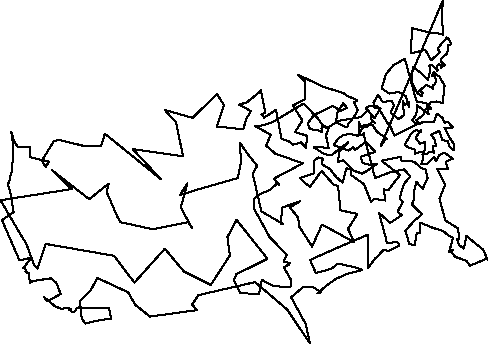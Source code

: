unitsize(0.001cm);
draw((7810,6053)--(7798,5709));
draw((7798,5709)--(7821,5457));
draw((7821,5457)--(7744,5476));
draw((7744,5476)--(7547,5503));
draw((7547,5503)--(7324,5560));
draw((7324,5560)--(7264,5575));
draw((7264,5575)--(7254,5129));
draw((7254,5129)--(7503,5191));
draw((7503,5191)--(7606,5009));
draw((7606,5009)--(7759,5143));
draw((7759,5143)--(7724,5210));
draw((7724,5210)--(7802,5317));
draw((7802,5317)--(7848,5358));
draw((7848,5358)--(7874,5405));
draw((7874,5405)--(7883,5408));
draw((7883,5408)--(7927,5365));
draw((7927,5365)--(7962,5287));
draw((7962,5287)--(7913,5280));
draw((7913,5280)--(7890,5130));
draw((7890,5130)--(7790,5038));
draw((7790,5038)--(7772,4989));
draw((7772,4989)--(7846,4923));
draw((7846,4923)--(7777,4869));
draw((7777,4869)--(7783,4912));
draw((7783,4912)--(7744,4933));
draw((7744,4933)--(7716,4909));
draw((7716,4909)--(7702,4815));
draw((7702,4815)--(7726,4833));
draw((7726,4833)--(7700,4854));
draw((7700,4854)--(7622,4917));
draw((7622,4917)--(7576,4915));
draw((7576,4915)--(7583,4813));
draw((7583,4813)--(7570,4741));
draw((7570,4741)--(7547,4664));
draw((7547,4664)--(7417,4788));
draw((7417,4788)--(7295,4887));
draw((7295,4887)--(7267,4779));
draw((7267,4779)--(7259,4630));
draw((7259,4630)--(7338,4481));
draw((7338,4481)--(7364,4427));
draw((7364,4427)--(7443,4375));
draw((7443,4375)--(7458,4428));
draw((7458,4428)--(7399,4467));
draw((7399,4467)--(7520,4572));
draw((7520,4572)--(7647,4504));
draw((7647,4504)--(7631,4573));
draw((7631,4573)--(7674,4579));
draw((7674,4579)--(7679,4581));
draw((7679,4581)--(7692,4666));
draw((7692,4666)--(7673,4718));
draw((7673,4718)--(7617,4724));
draw((7617,4724)--(7654,4795));
draw((7654,4795)--(7698,4745));
draw((7698,4745)--(7752,4721));
draw((7752,4721)--(7848,4546));
draw((7848,4546)--(7832,4542));
draw((7832,4542)--(7817,4252));
draw((7817,4252)--(7698,4279));
draw((7698,4279)--(7613,4275));
draw((7613,4275)--(7549,4208));
draw((7549,4208)--(7534,4227));
draw((7534,4227)--(7562,4058));
draw((7562,4058)--(7349,4219));
draw((7349,4219)--(7355,4151));
draw((7355,4151)--(7344,4046));
draw((7344,4046)--(7271,3948));
draw((7271,3948)--(7351,3877));
draw((7351,3877)--(6958,3678));
draw((6958,3678)--(6862,3892));
draw((6862,3892)--(6864,3854));
draw((6864,3854)--(6660,4193));
draw((6660,4193)--(6524,4207));
draw((6524,4207)--(6450,4160));
draw((6450,4160)--(6557,4047));
draw((6557,4047)--(6537,3982));
draw((6537,3982)--(6621,3891));
draw((6621,3891)--(6602,3920));
draw((6602,3920)--(6567,3922));
draw((6567,3922)--(6454,3821));
draw((6454,3821)--(6376,3819));
draw((6376,3819)--(6333,3909));
draw((6333,3909)--(6340,3870));
draw((6340,3870)--(6327,3745));
draw((6327,3745)--(6365,3679));
draw((6365,3679)--(6427,3717));
draw((6427,3717)--(6426,3656));
draw((6426,3656)--(6617,2928));
draw((6617,2928)--(6881,3029));
draw((6881,3029)--(7131,3081));
draw((7131,3081)--(7238,2957));
draw((7238,2957)--(7125,2823));
draw((7125,2823)--(7049,2570));
draw((7049,2570)--(7104,2510));
draw((7104,2510)--(7015,2333));
draw((7015,2333)--(7087,2274));
draw((7087,2274)--(6885,2138));
draw((6885,2138)--(6686,2312));
draw((6686,2312)--(6803,1886));
draw((6803,1886)--(6826,1774));
draw((6826,1774)--(7004,1805));
draw((7004,1805)--(7046,1757));
draw((7046,1757)--(7035,1733));
draw((7035,1733)--(6932,1683));
draw((6932,1683)--(6854,1640));
draw((6854,1640)--(6765,1663));
draw((6765,1663)--(6651,1534));
draw((6651,1534)--(6621,1513));
draw((6621,1513)--(6494,1347));
draw((6494,1347)--(6496,1678));
draw((6496,1678)--(6493,1931));
draw((6493,1931)--(5914,1682));
draw((5914,1682)--(5637,1558));
draw((5637,1558)--(5472,1482));
draw((5472,1482)--(5571,1255));
draw((5571,1255)--(5840,1325));
draw((5840,1325)--(5964,1421));
draw((5964,1421)--(6258,1354));
draw((6258,1354)--(6378,1314));
draw((6378,1314)--(6379,1302));
draw((6379,1302)--(6359,1298));
draw((6359,1298)--(6136,1243));
draw((6136,1243)--(5930,1151));
draw((5930,1151)--(5788,1053));
draw((5788,1053)--(5596,892));
draw((5596,892)--(5666,914));
draw((5666,914)--(5532,998));
draw((5532,998)--(5344,1003));
draw((5344,1003)--(5136,825));
draw((5136,825)--(5393,355));
draw((5393,355)--(5469,10));
draw((5469,10)--(5070,605));
draw((5070,605)--(4500,1093));
draw((4500,1093)--(3499,863));
draw((3499,863)--(3390,698));
draw((3390,698)--(3477,599));
draw((3477,599)--(2647,485));
draw((2647,485)--(2384,695));
draw((2384,695)--(2260,913));
draw((2260,913)--(1721,1165));
draw((1721,1165)--(1595,942));
draw((1595,942)--(1406,750));
draw((1406,750)--(1443,459));
draw((1443,459)--(1503,362));
draw((1503,362)--(1790,429));
draw((1790,429)--(1961,445));
draw((1961,445)--(1926,636));
draw((1926,636)--(1415,628));
draw((1415,628)--(1422,658));
draw((1422,658)--(1361,637));
draw((1361,637)--(1322,580));
draw((1322,580)--(1276,559));
draw((1276,559)--(1253,580));
draw((1253,580)--(1249,600));
draw((1249,600)--(1254,617));
draw((1254,617)--(1212,603));
draw((1212,603)--(1213,633));
draw((1213,633)--(1082,625));
draw((1082,625)--(982,659));
draw((982,659)--(783,825));
draw((783,825)--(834,757));
draw((834,757)--(1072,883));
draw((1072,883)--(993,1084));
draw((993,1084)--(893,1161));
draw((893,1161)--(572,1108));
draw((572,1108)--(527,1077));
draw((527,1077)--(513,1247));
draw((513,1247)--(489,1254));
draw((489,1254)--(450,1274));
draw((450,1274)--(478,1256));
draw((478,1256)--(437,1344));
draw((437,1344)--(413,1338));
draw((413,1338)--(552,1526));
draw((552,1526)--(345,1476));
draw((345,1476)--(36,2185));
draw((36,2185)--(240,2327));
draw((240,2327)--(178,2702));
draw((178,2702)--(141,2814));
draw((141,2814)--(174,2901));
draw((174,2901)--(197,3021));
draw((197,3021)--(218,3031));
draw((218,3031)--(226,3415));
draw((226,3415)--(236,3494));
draw((236,3494)--(199,3743));
draw((199,3743)--(250,3578));
draw((250,3578)--(317,3476));
draw((317,3476)--(536,3481));
draw((536,3481)--(525,3297));
draw((525,3297)--(863,3219));
draw((863,3219)--(806,3123));
draw((806,3123)--(741,3235));
draw((741,3235)--(952,3583));
draw((952,3583)--(1047,3602));
draw((1047,3602)--(1482,3494));
draw((1482,3494)--(1784,3494));
draw((1784,3494)--(1851,3710));
draw((1851,3710)--(2835,2912));
draw((2835,2912)--(2342,3439));
draw((2342,3439)--(3229,3312));
draw((3229,3312)--(3108,3908));
draw((3108,3908)--(2906,4131));
draw((2906,4131)--(3396,3990));
draw((3396,3990)--(3832,4410));
draw((3832,4410)--(3950,4215));
draw((3950,4215)--(3824,3838));
draw((3824,3838)--(4293,3788));
draw((4293,3788)--(4342,3966));
draw((4342,3966)--(4427,4109));
draw((4427,4109)--(4217,4224));
draw((4217,4224)--(4354,4262));
draw((4354,4262)--(4606,4468));
draw((4606,4468)--(4602,4478));
draw((4602,4478)--(4679,4084));
draw((4679,4084)--(4607,4049));
draw((4607,4049)--(4634,4054));
draw((4634,4054)--(4655,3992));
draw((4655,3992)--(4871,4132));
draw((4871,4132)--(4965,3622));
draw((4965,3622)--(5111,3569));
draw((5111,3569)--(5160,3517));
draw((5160,3517)--(5315,3557));
draw((5315,3557)--(5316,3554));
draw((5316,3554)--(5400,3461));
draw((5400,3461)--(5417,3673));
draw((5417,3673)--(5207,3742));
draw((5207,3742)--(5336,3943));
draw((5336,3943)--(5168,4208));
draw((5168,4208)--(5385,4318));
draw((5385,4318)--(5387,4623));
draw((5387,4623)--(5259,4751));
draw((5259,4751)--(5685,4546));
draw((5685,4546)--(6058,4426));
draw((6058,4426)--(6139,4369));
draw((6139,4369)--(6237,4332));
draw((6237,4332)--(6304,4294));
draw((6304,4294)--(6241,4268));
draw((6241,4268)--(6312,4126));
draw((6312,4126)--(6259,4030));
draw((6259,4030)--(6150,3888));
draw((6150,3888)--(6120,3821));
draw((6120,3821)--(5926,3912));
draw((5926,3912)--(5955,4081));
draw((5955,4081)--(6051,4246));
draw((6051,4246)--(6123,4167));
draw((6123,4167)--(6008,4117));
draw((6008,4117)--(5871,4202));
draw((5871,4202)--(5543,4042));
draw((5543,4042)--(5427,3894));
draw((5427,3894)--(5457,3808));
draw((5457,3808)--(5541,3769));
draw((5541,3769)--(5621,3768));
draw((5621,3768)--(5678,3742));
draw((5678,3742)--(5671,3807));
draw((5671,3807)--(5706,3844));
draw((5706,3844)--(5803,3824));
draw((5803,3824)--(5751,3681));
draw((5751,3681)--(5796,3459));
draw((5796,3459)--(5649,3472));
draw((5649,3472)--(5540,3468));
draw((5540,3468)--(5719,3352));
draw((5719,3352)--(5841,3328));
draw((5841,3328)--(6140,3558));
draw((6140,3558)--(5987,3402));
draw((5987,3402)--(5960,3207));
draw((5960,3207)--(6050,3242));
draw((6050,3242)--(6204,3099));
draw((6204,3099)--(6190,2985));
draw((6190,2985)--(6422,2820));
draw((6422,2820)--(6547,2506));
draw((6547,2506)--(6597,2563));
draw((6597,2563)--(6800,2532));
draw((6800,2532)--(6766,2732));
draw((6766,2732)--(6848,2712));
draw((6848,2712)--(7055,2981));
draw((7055,2981)--(6731,3234));
draw((6731,3234)--(7076,3302));
draw((7076,3302)--(7082,3235));
draw((7082,3235)--(7299,3219));
draw((7299,3219)--(7440,3100));
draw((7440,3100)--(7503,3086));
draw((7503,3086)--(7543,2929));
draw((7543,2929)--(7458,2741));
draw((7458,2741)--(7346,2858));
draw((7346,2858)--(7309,2717));
draw((7309,2717)--(7304,2550));
draw((7304,2550)--(7267,2466));
draw((7267,2466)--(7351,2376));
draw((7351,2376)--(7448,2291));
draw((7448,2291)--(7315,2181));
draw((7315,2181)--(7152,2000));
draw((7152,2000)--(7218,1773));
draw((7218,1773)--(7240,1762));
draw((7240,1762)--(7314,1739));
draw((7314,1739)--(7352,1952));
draw((7352,1952)--(7416,1953));
draw((7416,1953)--(7418,2139));
draw((7418,2139)--(7643,2048));
draw((7643,2048)--(7822,1992));
draw((7822,1992)--(7905,1921));
draw((7905,1921)--(7989,1876));
draw((7989,1876)--(7926,1627));
draw((7926,1627)--(7985,1657));
draw((7985,1657)--(7973,1606));
draw((7973,1606)--(8038,1535));
draw((8038,1535)--(8228,1471));
draw((8228,1471)--(8292,1383));
draw((8292,1383)--(8594,1510));
draw((8594,1510)--(8605,1479));
draw((8605,1479)--(8525,1664));
draw((8525,1664)--(8229,1905));
draw((8229,1905)--(8184,1685));
draw((8184,1685)--(8098,1746));
draw((8098,1746)--(8063,1860));
draw((8063,1860)--(8080,1835));
draw((8080,1835)--(8101,1876));
draw((8101,1876)--(8080,2039));
draw((8080,2039)--(7856,2181));
draw((7856,2181)--(7753,2564));
draw((7753,2564)--(7851,2809));
draw((7851,2809)--(7715,3086));
draw((7715,3086)--(7909,3080));
draw((7909,3080)--(7861,3216));
draw((7861,3216)--(7989,3271));
draw((7989,3271)--(7838,3375));
draw((7838,3375)--(7747,3329));
draw((7747,3329)--(7695,3220));
draw((7695,3220)--(7657,3301));
draw((7657,3301)--(7532,3175));
draw((7532,3175)--(7434,3173));
draw((7434,3173)--(7453,3229));
draw((7453,3229)--(7475,3388));
draw((7475,3388)--(7422,3390));
draw((7422,3390)--(7316,3360));
draw((7316,3360)--(7321,3429));
draw((7321,3429)--(7199,3469));
draw((7199,3469)--(7141,3514));
draw((7141,3514)--(7262,3725));
draw((7262,3725)--(7342,3775));
draw((7342,3775)--(7429,3737));
draw((7429,3737)--(7423,3776));
draw((7423,3776)--(7331,3634));
draw((7331,3634)--(7370,3588));
draw((7370,3588)--(7408,3534));
draw((7408,3534)--(7492,3560));
draw((7492,3560)--(7494,3430));
draw((7494,3430)--(7452,3339));
draw((7452,3339)--(7533,3358));
draw((7533,3358)--(7582,3396));
draw((7582,3396)--(7654,3377));
draw((7654,3377)--(7633,3499));
draw((7633,3499)--(7696,3486));
draw((7696,3486)--(7667,3608));
draw((7667,3608)--(7603,3690));
draw((7603,3690)--(7750,3760));
draw((7750,3760)--(7803,3598));
draw((7803,3598)--(7906,3580));
draw((7906,3580)--(7919,3496));
draw((7919,3496)--(8001,3418));
draw((8001,3418)--(8013,3523));
draw((8013,3523)--(7922,3655));
draw((7922,3655)--(7879,3743));
draw((7879,3743)--(7841,3818));
draw((7841,3818)--(7988,3820));
draw((7988,3820)--(7909,3912));
draw((7909,3912)--(7872,3922));
draw((7872,3922)--(7844,3902));
draw((7844,3902)--(7805,3991));
draw((7805,3991)--(7705,4065));
draw((7705,4065)--(7660,3924));
draw((7660,3924)--(7449,3911));
draw((7449,3911)--(7388,3879));
draw((7388,3879)--(7345,3951));
draw((7345,3951)--(7466,4037));
draw((7466,4037)--(7506,4138));
draw((7506,4138)--(7541,4141));
draw((7541,4141)--(7604,4146));
draw((7604,4146)--(7601,4171));
draw((7601,4171)--(7542,4198));
draw((7542,4198)--(7554,4236));
draw((7554,4236)--(7432,4265));
draw((7432,4265)--(7360,4275));
draw((7360,4275)--(7333,4335));
draw((7333,4335)--(7142,5032));
draw((7142,5032)--(6937,4917));
draw((6937,4917)--(6806,4755));
draw((6806,4755)--(6735,4509));
draw((6735,4509)--(6868,4418));
draw((6868,4418)--(7037,4446));
draw((7037,4446)--(7160,4370));
draw((7160,4370)--(7216,4180));
draw((7216,4180)--(7207,4270));
draw((7207,4270)--(7128,4215));
draw((7128,4215)--(7111,4288));
draw((7111,4288)--(7124,4039));
draw((7124,4039)--(7037,3965));
draw((7037,3965)--(6891,4075));
draw((6891,4075)--(6947,4209));
draw((6947,4209)--(6911,4296));
draw((6911,4296)--(6779,4273));
draw((6779,4273)--(6740,4282));
draw((6740,4282)--(6670,4401));
draw((6670,4401)--(6589,4256));
draw((6589,4256)--(6607,4173));
draw((6607,4173)--(6713,4154));
draw((6713,4154)--(6603,3982));
draw((6603,3982)--(6488,4128));
draw((6488,4128)--(6366,4002));
draw((6366,4002)--(5964,3935));
draw((5964,3935)--(5778,3813));
draw((5778,3813)--(5720,3823));
draw((5720,3823)--(5597,3993));
draw((5597,3993)--(5356,4241));
draw((5356,4241)--(4806,3914));
draw((4806,3914)--(4694,3877));
draw((4694,3877)--(4574,3843));
draw((4574,3843)--(4496,3844));
draw((4496,3844)--(4780,3694));
draw((4780,3694)--(4694,3502));
draw((4694,3502)--(4857,3359));
draw((4857,3359)--(5342,3188));
draw((5342,3188)--(4831,2917));
draw((4831,2917)--(4929,2803));
draw((4929,2803)--(4898,2840));
draw((4898,2840)--(4763,2720));
draw((4763,2720)--(4584,2643));
draw((4584,2643)--(4476,2555));
draw((4476,2555)--(4488,2378));
draw((4488,2378)--(4759,1883));
draw((4759,1883)--(5060,1577));
draw((5060,1577)--(5005,1458));
draw((5005,1458)--(5114,1430));
draw((5114,1430)--(5098,1394));
draw((5098,1394)--(5068,1390));
draw((5068,1390)--(5010,1351));
draw((5010,1351)--(5139,1124));
draw((5139,1124)--(5140,1018));
draw((5140,1018)--(5069,998));
draw((5069,998)--(4805,1033));
draw((4805,1033)--(4619,1132));
draw((4619,1132)--(4569,886));
draw((4569,886)--(4244,896));
draw((4244,896)--(4125,1125));
draw((4125,1125)--(4170,1232));
draw((4170,1232)--(4719,1504));
draw((4719,1504)--(4174,2190));
draw((4174,2190)--(4012,1886));
draw((4012,1886)--(4056,1564));
draw((4056,1564)--(3719,1043));
draw((3719,1043)--(3245,1281));
draw((3245,1281)--(2908,1681));
draw((2908,1681)--(2372,1084));
draw((2372,1084)--(2011,1558));
draw((2011,1558)--(809,1766));
draw((809,1766)--(659,1331));
draw((659,1331)--(602,1395));
draw((602,1395)--(464,1773));
draw((464,1773)--(354,1950));
draw((354,1950)--(10,2537));
draw((10,2537)--(1263,2734));
draw((1263,2734)--(920,3065));
draw((920,3065)--(1575,2555));
draw((1575,2555)--(1918,2832));
draw((1918,2832)--(1882,2684));
draw((1882,2684)--(2067,2254));
draw((2067,2254)--(2126,2150));
draw((2126,2150)--(2694,2026));
draw((2694,2026)--(3319,2151));
draw((3319,2151)--(3390,2043));
draw((3390,2043)--(3233,2329));
draw((3233,2329)--(3189,2411));
draw((3189,2411)--(3307,2833));
draw((3307,2833)--(3174,2627));
draw((3174,2627)--(3461,2718));
draw((3461,2718)--(4196,2929));
draw((4196,2929)--(4252,3206));
draw((4252,3206)--(4232,3551));
draw((4232,3551)--(4364,3362));
draw((4364,3362)--(4537,3143));
draw((4537,3143)--(4458,3007));
draw((4458,3007)--(4612,2341));
draw((4612,2341)--(4996,2115));
draw((4996,2115)--(4959,2123));
draw((4959,2123)--(4973,2406));
draw((4973,2406)--(5296,2520));
draw((5296,2520)--(5117,2409));
draw((5117,2409)--(5260,2230));
draw((5260,2230)--(5277,2078));
draw((5277,2078)--(5506,1719));
draw((5506,1719)--(5681,2109));
draw((5681,2109)--(6252,1795));
draw((6252,1795)--(6139,2032));
draw((6139,2032)--(6307,2295));
draw((6307,2295)--(6007,2359));
draw((6007,2359)--(5963,2789));
draw((5963,2789)--(5881,2817));
draw((5881,2817)--(5677,3049));
draw((5677,3049)--(5650,3023));
draw((5650,3023)--(5470,2774));
draw((5470,2774)--(5350,2867));
draw((5350,2867)--(5291,2929));
draw((5291,2929)--(5531,3011));
draw((5531,3011)--(5539,3235));
draw((5539,3235)--(5619,3291));
draw((5619,3291)--(5697,3269));
draw((5697,3269)--(5679,3171));
draw((5679,3171)--(5821,3086));
draw((5821,3086)--(5930,2948));
draw((5930,2948)--(6044,2848));
draw((6044,2848)--(6113,3101));
draw((6113,3101)--(6387,3008));
draw((6387,3008)--(6468,3050));
draw((6468,3050)--(6656,3181));
draw((6656,3181)--(6518,3165));
draw((6518,3165)--(6402,3190));
draw((6402,3190)--(6360,3301));
draw((6360,3301)--(6570,3371));
draw((6570,3371)--(6623,3389));
draw((6623,3389)--(6453,3567));
draw((6453,3567)--(6265,3426));
draw((6265,3426)--(6235,3471));
draw((6235,3471)--(6148,3413));
draw((6148,3413)--(5887,3508));
draw((5887,3508)--(5965,3624));
draw((5965,3624)--(6069,3695));
draw((6069,3695)--(6207,3700));
draw((6207,3700)--(6317,3673));
draw((6317,3673)--(6425,3867));
draw((6425,3867)--(6577,3858));
draw((6577,3858)--(6652,3742));
draw((6652,3742)--(6833,3618));
draw((6833,3618)--(6798,3610));
draw((6798,3610)--(6713,3488));
draw((6713,3488)--(7810,6053));
